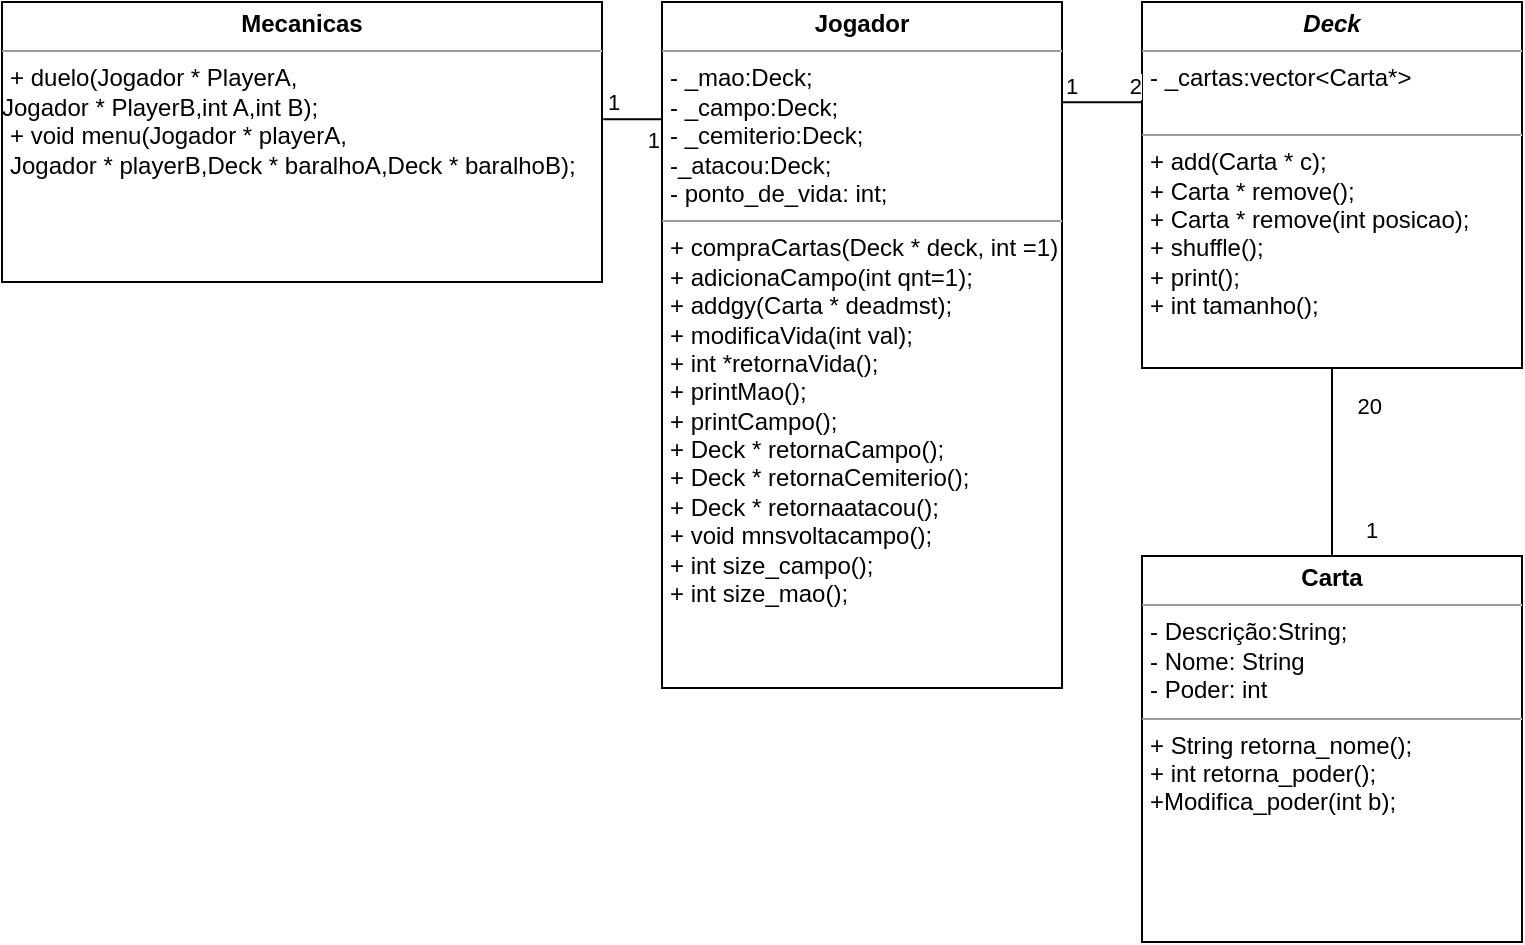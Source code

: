 <mxfile version="20.2.0" type="device"><diagram name="Page-1" id="c4acf3e9-155e-7222-9cf6-157b1a14988f"><mxGraphModel dx="981" dy="510" grid="1" gridSize="10" guides="1" tooltips="1" connect="1" arrows="1" fold="1" page="1" pageScale="1" pageWidth="850" pageHeight="1100" background="none" math="0" shadow="0"><root><mxCell id="0"/><mxCell id="1" parent="0"/><mxCell id="5d2195bd80daf111-15" value="&lt;p style=&quot;margin:0px;margin-top:4px;text-align:center;&quot;&gt;&lt;b&gt;Jogador&lt;/b&gt;&lt;/p&gt;&lt;hr size=&quot;1&quot;&gt;&lt;p style=&quot;margin:0px;margin-left:4px;&quot;&gt;- _mao:Deck;&lt;/p&gt;&lt;p style=&quot;margin:0px;margin-left:4px;&quot;&gt;- _campo:Deck;&lt;/p&gt;&lt;p style=&quot;margin:0px;margin-left:4px;&quot;&gt;- _cemiterio:Deck;&lt;/p&gt;&lt;p style=&quot;margin:0px;margin-left:4px;&quot;&gt;-_atacou:Deck;&lt;br&gt;&lt;/p&gt;&lt;p style=&quot;margin:0px;margin-left:4px;&quot;&gt;- ponto_de_vida: int;&lt;br&gt;&lt;/p&gt;&lt;hr size=&quot;1&quot;&gt;&lt;p style=&quot;margin:0px;margin-left:4px;&quot;&gt;+ compraCartas(Deck * deck, int =1)&lt;br&gt;&lt;/p&gt;&lt;p style=&quot;margin:0px;margin-left:4px;&quot;&gt;+ adicionaCampo(int qnt=1);&lt;/p&gt;&lt;p style=&quot;margin:0px;margin-left:4px;&quot;&gt;+ addgy(Carta * deadmst);&lt;/p&gt;&lt;p style=&quot;margin:0px;margin-left:4px;&quot;&gt;+ modificaVida(int val);&lt;/p&gt;&lt;p style=&quot;margin:0px;margin-left:4px;&quot;&gt;+ int *retornaVida();&lt;/p&gt;&lt;p style=&quot;margin:0px;margin-left:4px;&quot;&gt;+ printMao();&lt;/p&gt;&lt;p style=&quot;margin:0px;margin-left:4px;&quot;&gt;+ printCampo();&lt;/p&gt;&lt;p style=&quot;margin:0px;margin-left:4px;&quot;&gt;+ Deck * retornaCampo();&lt;/p&gt;&lt;p style=&quot;margin:0px;margin-left:4px;&quot;&gt;+ Deck * retornaCemiterio();&lt;/p&gt;&lt;p style=&quot;margin:0px;margin-left:4px;&quot;&gt;+ Deck * retornaatacou();&lt;/p&gt;&lt;p style=&quot;margin:0px;margin-left:4px;&quot;&gt;&lt;span style=&quot;&quot;&gt;+ &#9;void mnsvoltacampo();&lt;/span&gt;&lt;br&gt;&lt;/p&gt;&lt;p style=&quot;margin:0px;margin-left:4px;&quot;&gt;+ int size_campo();&lt;/p&gt;&lt;p style=&quot;margin:0px;margin-left:4px;&quot;&gt;+ int size_mao();&lt;/p&gt;&lt;p style=&quot;margin:0px;margin-left:4px;&quot;&gt;&lt;br&gt;&lt;/p&gt;&lt;p style=&quot;margin:0px;margin-left:4px;&quot;&gt;&lt;br&gt;&lt;/p&gt;" style="verticalAlign=top;align=left;overflow=fill;fontSize=12;fontFamily=Helvetica;html=1;rounded=0;shadow=0;comic=0;labelBackgroundColor=none;strokeWidth=1" parent="1" vertex="1"><mxGeometry x="370" y="80" width="200" height="343" as="geometry"/></mxCell><mxCell id="5d2195bd80daf111-18" value="&lt;p style=&quot;margin:0px;margin-top:4px;text-align:center;&quot;&gt;&lt;i&gt;&lt;b&gt;Deck&lt;/b&gt;&lt;br&gt;&lt;/i&gt;&lt;/p&gt;&lt;hr size=&quot;1&quot;&gt;&lt;p style=&quot;margin:0px;margin-left:4px;&quot;&gt;- _cartas:vector&amp;lt;Carta*&amp;gt;&lt;br&gt;&lt;br&gt;&lt;/p&gt;&lt;hr size=&quot;1&quot;&gt;&lt;p style=&quot;margin:0px;margin-left:4px;&quot;&gt;+ add(Carta * c);&lt;/p&gt;&lt;p style=&quot;margin:0px;margin-left:4px;&quot;&gt;+ Carta * remove();&lt;/p&gt;&lt;p style=&quot;margin:0px;margin-left:4px;&quot;&gt;+ Carta * remove(int posicao);&lt;/p&gt;&lt;p style=&quot;margin:0px;margin-left:4px;&quot;&gt;+ shuffle();&lt;/p&gt;&lt;p style=&quot;margin:0px;margin-left:4px;&quot;&gt;+ print();&lt;/p&gt;&lt;p style=&quot;margin:0px;margin-left:4px;&quot;&gt;+ int tamanho();&lt;/p&gt;&lt;p style=&quot;margin:0px;margin-left:4px;&quot;&gt;&lt;br&gt;&lt;/p&gt;" style="verticalAlign=top;align=left;overflow=fill;fontSize=12;fontFamily=Helvetica;html=1;rounded=0;shadow=0;comic=0;labelBackgroundColor=none;strokeWidth=1" parent="1" vertex="1"><mxGeometry x="610" y="80" width="190" height="183" as="geometry"/></mxCell><mxCell id="5d2195bd80daf111-19" value="&lt;p style=&quot;margin:0px;margin-top:4px;text-align:center;&quot;&gt;&lt;b&gt;Carta&lt;/b&gt;&lt;/p&gt;&lt;hr size=&quot;1&quot;&gt;&lt;p style=&quot;margin:0px;margin-left:4px;&quot;&gt;- Descrição:String;&lt;br&gt;- Nome: String&lt;/p&gt;&lt;p style=&quot;margin:0px;margin-left:4px;&quot;&gt;- Poder: int&lt;br&gt;&lt;/p&gt;&lt;hr size=&quot;1&quot;&gt;&lt;p style=&quot;margin:0px;margin-left:4px;&quot;&gt;+ String retorna_nome();&lt;br&gt;+ int retorna_poder();&lt;/p&gt;&lt;p style=&quot;margin:0px;margin-left:4px;&quot;&gt;+Modifica_poder(int b);&lt;/p&gt;&lt;p style=&quot;margin:0px;margin-left:4px;&quot;&gt;&lt;br&gt;&lt;/p&gt;" style="verticalAlign=top;align=left;overflow=fill;fontSize=12;fontFamily=Helvetica;html=1;rounded=0;shadow=0;comic=0;labelBackgroundColor=none;strokeWidth=1" parent="1" vertex="1"><mxGeometry x="610" y="357" width="190" height="193" as="geometry"/></mxCell><mxCell id="5d2195bd80daf111-20" value="&lt;p style=&quot;margin:0px;margin-top:4px;text-align:center;&quot;&gt;&lt;b style=&quot;&quot;&gt;Mecanicas&lt;/b&gt;&lt;br&gt;&lt;b&gt;&lt;/b&gt;&lt;/p&gt;&lt;hr size=&quot;1&quot;&gt;&lt;p style=&quot;margin:0px;margin-left:4px;&quot;&gt;&lt;/p&gt;&lt;p style=&quot;margin:0px;margin-left:4px;&quot;&gt;+ duelo(Jogador * PlayerA,&lt;/p&gt;Jogador * PlayerB,int A,int B);&lt;br&gt;&lt;p style=&quot;margin:0px;margin-left:4px;&quot;&gt;+ void menu(Jogador * playerA,&lt;/p&gt;&lt;p style=&quot;margin:0px;margin-left:4px;&quot;&gt;Jogador * playerB,Deck * baralhoA,Deck * baralhoB);&lt;/p&gt;" style="verticalAlign=top;align=left;overflow=fill;fontSize=12;fontFamily=Helvetica;html=1;rounded=0;shadow=0;comic=0;labelBackgroundColor=none;strokeWidth=1" parent="1" vertex="1"><mxGeometry x="40" y="80" width="300" height="140" as="geometry"/></mxCell><mxCell id="Hr2MSPRbmgjkNZizLy9G-4" value="" style="endArrow=none;html=1;edgeStyle=orthogonalEdgeStyle;rounded=0;exitX=0.5;exitY=0;exitDx=0;exitDy=0;entryX=0.5;entryY=1;entryDx=0;entryDy=0;" parent="1" source="5d2195bd80daf111-19" target="5d2195bd80daf111-18" edge="1"><mxGeometry relative="1" as="geometry"><mxPoint x="660" y="310" as="sourcePoint"/><mxPoint x="820" y="310" as="targetPoint"/></mxGeometry></mxCell><mxCell id="Hr2MSPRbmgjkNZizLy9G-5" value="1" style="edgeLabel;resizable=0;html=1;align=left;verticalAlign=bottom;" parent="Hr2MSPRbmgjkNZizLy9G-4" connectable="0" vertex="1"><mxGeometry x="-1" relative="1" as="geometry"><mxPoint x="15" y="-5" as="offset"/></mxGeometry></mxCell><mxCell id="Hr2MSPRbmgjkNZizLy9G-6" value="20" style="edgeLabel;resizable=0;html=1;align=right;verticalAlign=bottom;" parent="Hr2MSPRbmgjkNZizLy9G-4" connectable="0" vertex="1"><mxGeometry x="1" relative="1" as="geometry"><mxPoint x="25" y="27" as="offset"/></mxGeometry></mxCell><mxCell id="Hr2MSPRbmgjkNZizLy9G-7" value="" style="endArrow=none;html=1;edgeStyle=orthogonalEdgeStyle;rounded=0;entryX=0;entryY=0.297;entryDx=0;entryDy=0;entryPerimeter=0;exitX=1;exitY=0.146;exitDx=0;exitDy=0;exitPerimeter=0;" parent="1" target="5d2195bd80daf111-18" edge="1" source="5d2195bd80daf111-15"><mxGeometry relative="1" as="geometry"><mxPoint x="480" y="130" as="sourcePoint"/><mxPoint x="640" y="130" as="targetPoint"/><Array as="points"><mxPoint x="610" y="130"/></Array></mxGeometry></mxCell><mxCell id="Hr2MSPRbmgjkNZizLy9G-8" value="1" style="edgeLabel;resizable=0;html=1;align=left;verticalAlign=bottom;" parent="Hr2MSPRbmgjkNZizLy9G-7" connectable="0" vertex="1"><mxGeometry x="-1" relative="1" as="geometry"><mxPoint as="offset"/></mxGeometry></mxCell><mxCell id="Hr2MSPRbmgjkNZizLy9G-9" value="2" style="edgeLabel;resizable=0;html=1;align=right;verticalAlign=bottom;" parent="Hr2MSPRbmgjkNZizLy9G-7" connectable="0" vertex="1"><mxGeometry x="1" relative="1" as="geometry"><mxPoint y="-4" as="offset"/></mxGeometry></mxCell><mxCell id="Hr2MSPRbmgjkNZizLy9G-10" value="" style="endArrow=none;html=1;edgeStyle=orthogonalEdgeStyle;rounded=0;entryX=0.001;entryY=0.171;entryDx=0;entryDy=0;entryPerimeter=0;exitX=1.002;exitY=0.419;exitDx=0;exitDy=0;exitPerimeter=0;" parent="1" target="5d2195bd80daf111-15" edge="1" source="5d2195bd80daf111-20"><mxGeometry relative="1" as="geometry"><mxPoint x="230" y="140" as="sourcePoint"/><mxPoint x="390" y="140" as="targetPoint"/><Array as="points"/></mxGeometry></mxCell><mxCell id="Hr2MSPRbmgjkNZizLy9G-11" value="1" style="edgeLabel;resizable=0;html=1;align=left;verticalAlign=bottom;" parent="Hr2MSPRbmgjkNZizLy9G-10" connectable="0" vertex="1"><mxGeometry x="-1" relative="1" as="geometry"/></mxCell><mxCell id="Hr2MSPRbmgjkNZizLy9G-12" value="1" style="edgeLabel;resizable=0;html=1;align=right;verticalAlign=bottom;" parent="Hr2MSPRbmgjkNZizLy9G-10" connectable="0" vertex="1"><mxGeometry x="1" relative="1" as="geometry"><mxPoint x="-1" y="19" as="offset"/></mxGeometry></mxCell></root></mxGraphModel></diagram></mxfile>